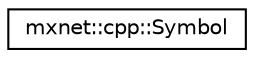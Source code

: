 digraph "Graphical Class Hierarchy"
{
  edge [fontname="Helvetica",fontsize="10",labelfontname="Helvetica",labelfontsize="10"];
  node [fontname="Helvetica",fontsize="10",shape=record];
  rankdir="LR";
  Node1 [label="mxnet::cpp::Symbol",height=0.2,width=0.4,color="black", fillcolor="white", style="filled",URL="$classmxnet_1_1cpp_1_1Symbol.html",tooltip="Symbol interface. "];
}
